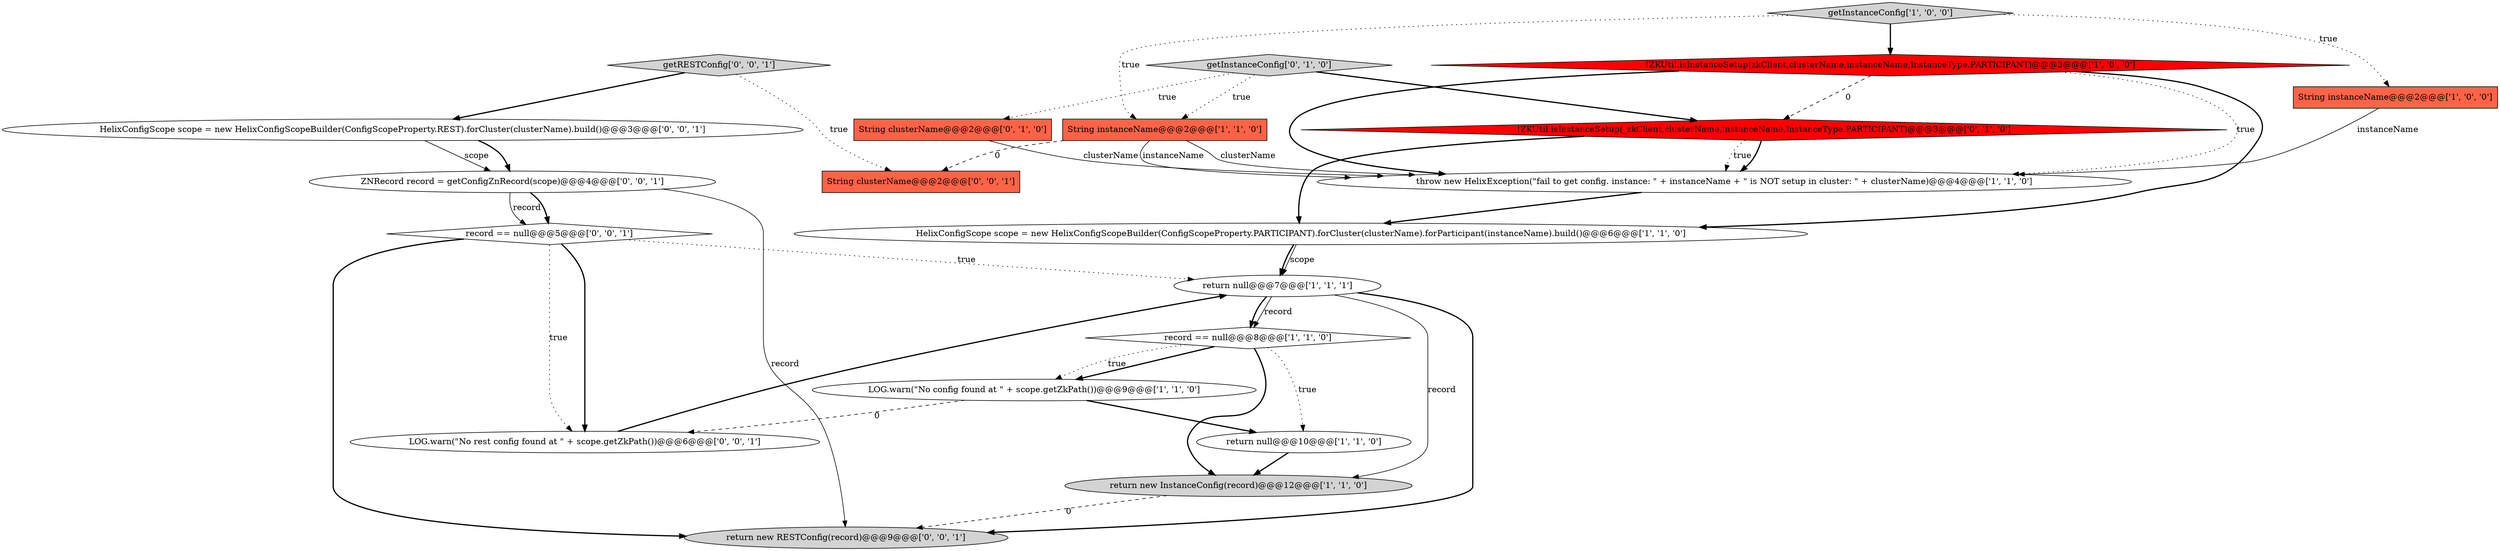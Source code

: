 digraph {
8 [style = filled, label = "return null@@@10@@@['1', '1', '0']", fillcolor = white, shape = ellipse image = "AAA0AAABBB1BBB"];
10 [style = filled, label = "LOG.warn(\"No config found at \" + scope.getZkPath())@@@9@@@['1', '1', '0']", fillcolor = white, shape = ellipse image = "AAA0AAABBB1BBB"];
12 [style = filled, label = "String clusterName@@@2@@@['0', '1', '0']", fillcolor = tomato, shape = box image = "AAA0AAABBB2BBB"];
2 [style = filled, label = "record == null@@@8@@@['1', '1', '0']", fillcolor = white, shape = diamond image = "AAA0AAABBB1BBB"];
17 [style = filled, label = "getRESTConfig['0', '0', '1']", fillcolor = lightgray, shape = diamond image = "AAA0AAABBB3BBB"];
13 [style = filled, label = "getInstanceConfig['0', '1', '0']", fillcolor = lightgray, shape = diamond image = "AAA0AAABBB2BBB"];
6 [style = filled, label = "return null@@@7@@@['1', '1', '1']", fillcolor = white, shape = ellipse image = "AAA0AAABBB1BBB"];
16 [style = filled, label = "ZNRecord record = getConfigZnRecord(scope)@@@4@@@['0', '0', '1']", fillcolor = white, shape = ellipse image = "AAA0AAABBB3BBB"];
9 [style = filled, label = "getInstanceConfig['1', '0', '0']", fillcolor = lightgray, shape = diamond image = "AAA0AAABBB1BBB"];
0 [style = filled, label = "String instanceName@@@2@@@['1', '0', '0']", fillcolor = tomato, shape = box image = "AAA0AAABBB1BBB"];
15 [style = filled, label = "LOG.warn(\"No rest config found at \" + scope.getZkPath())@@@6@@@['0', '0', '1']", fillcolor = white, shape = ellipse image = "AAA0AAABBB3BBB"];
5 [style = filled, label = "String instanceName@@@2@@@['1', '1', '0']", fillcolor = tomato, shape = box image = "AAA0AAABBB1BBB"];
4 [style = filled, label = "!ZKUtil.isInstanceSetup(zkClient,clusterName,instanceName,InstanceType.PARTICIPANT)@@@3@@@['1', '0', '0']", fillcolor = red, shape = diamond image = "AAA1AAABBB1BBB"];
18 [style = filled, label = "HelixConfigScope scope = new HelixConfigScopeBuilder(ConfigScopeProperty.REST).forCluster(clusterName).build()@@@3@@@['0', '0', '1']", fillcolor = white, shape = ellipse image = "AAA0AAABBB3BBB"];
20 [style = filled, label = "record == null@@@5@@@['0', '0', '1']", fillcolor = white, shape = diamond image = "AAA0AAABBB3BBB"];
1 [style = filled, label = "HelixConfigScope scope = new HelixConfigScopeBuilder(ConfigScopeProperty.PARTICIPANT).forCluster(clusterName).forParticipant(instanceName).build()@@@6@@@['1', '1', '0']", fillcolor = white, shape = ellipse image = "AAA0AAABBB1BBB"];
3 [style = filled, label = "return new InstanceConfig(record)@@@12@@@['1', '1', '0']", fillcolor = lightgray, shape = ellipse image = "AAA0AAABBB1BBB"];
19 [style = filled, label = "return new RESTConfig(record)@@@9@@@['0', '0', '1']", fillcolor = lightgray, shape = ellipse image = "AAA0AAABBB3BBB"];
14 [style = filled, label = "String clusterName@@@2@@@['0', '0', '1']", fillcolor = tomato, shape = box image = "AAA0AAABBB3BBB"];
11 [style = filled, label = "!ZKUtil.isInstanceSetup(_zkClient,clusterName,instanceName,InstanceType.PARTICIPANT)@@@3@@@['0', '1', '0']", fillcolor = red, shape = diamond image = "AAA1AAABBB2BBB"];
7 [style = filled, label = "throw new HelixException(\"fail to get config. instance: \" + instanceName + \" is NOT setup in cluster: \" + clusterName)@@@4@@@['1', '1', '0']", fillcolor = white, shape = ellipse image = "AAA0AAABBB1BBB"];
11->7 [style = dotted, label="true"];
10->15 [style = dashed, label="0"];
20->6 [style = dotted, label="true"];
9->0 [style = dotted, label="true"];
7->1 [style = bold, label=""];
5->14 [style = dashed, label="0"];
12->7 [style = solid, label="clusterName"];
2->8 [style = dotted, label="true"];
13->12 [style = dotted, label="true"];
11->1 [style = bold, label=""];
1->6 [style = solid, label="scope"];
2->3 [style = bold, label=""];
9->4 [style = bold, label=""];
8->3 [style = bold, label=""];
6->2 [style = solid, label="record"];
17->14 [style = dotted, label="true"];
4->7 [style = dotted, label="true"];
13->5 [style = dotted, label="true"];
15->6 [style = bold, label=""];
6->19 [style = bold, label=""];
2->10 [style = bold, label=""];
13->11 [style = bold, label=""];
4->7 [style = bold, label=""];
5->7 [style = solid, label="clusterName"];
3->19 [style = dashed, label="0"];
6->2 [style = bold, label=""];
5->7 [style = solid, label="instanceName"];
16->20 [style = solid, label="record"];
18->16 [style = bold, label=""];
1->6 [style = bold, label=""];
10->8 [style = bold, label=""];
17->18 [style = bold, label=""];
0->7 [style = solid, label="instanceName"];
18->16 [style = solid, label="scope"];
4->1 [style = bold, label=""];
4->11 [style = dashed, label="0"];
20->19 [style = bold, label=""];
6->3 [style = solid, label="record"];
16->19 [style = solid, label="record"];
16->20 [style = bold, label=""];
20->15 [style = bold, label=""];
11->7 [style = bold, label=""];
20->15 [style = dotted, label="true"];
2->10 [style = dotted, label="true"];
9->5 [style = dotted, label="true"];
}
